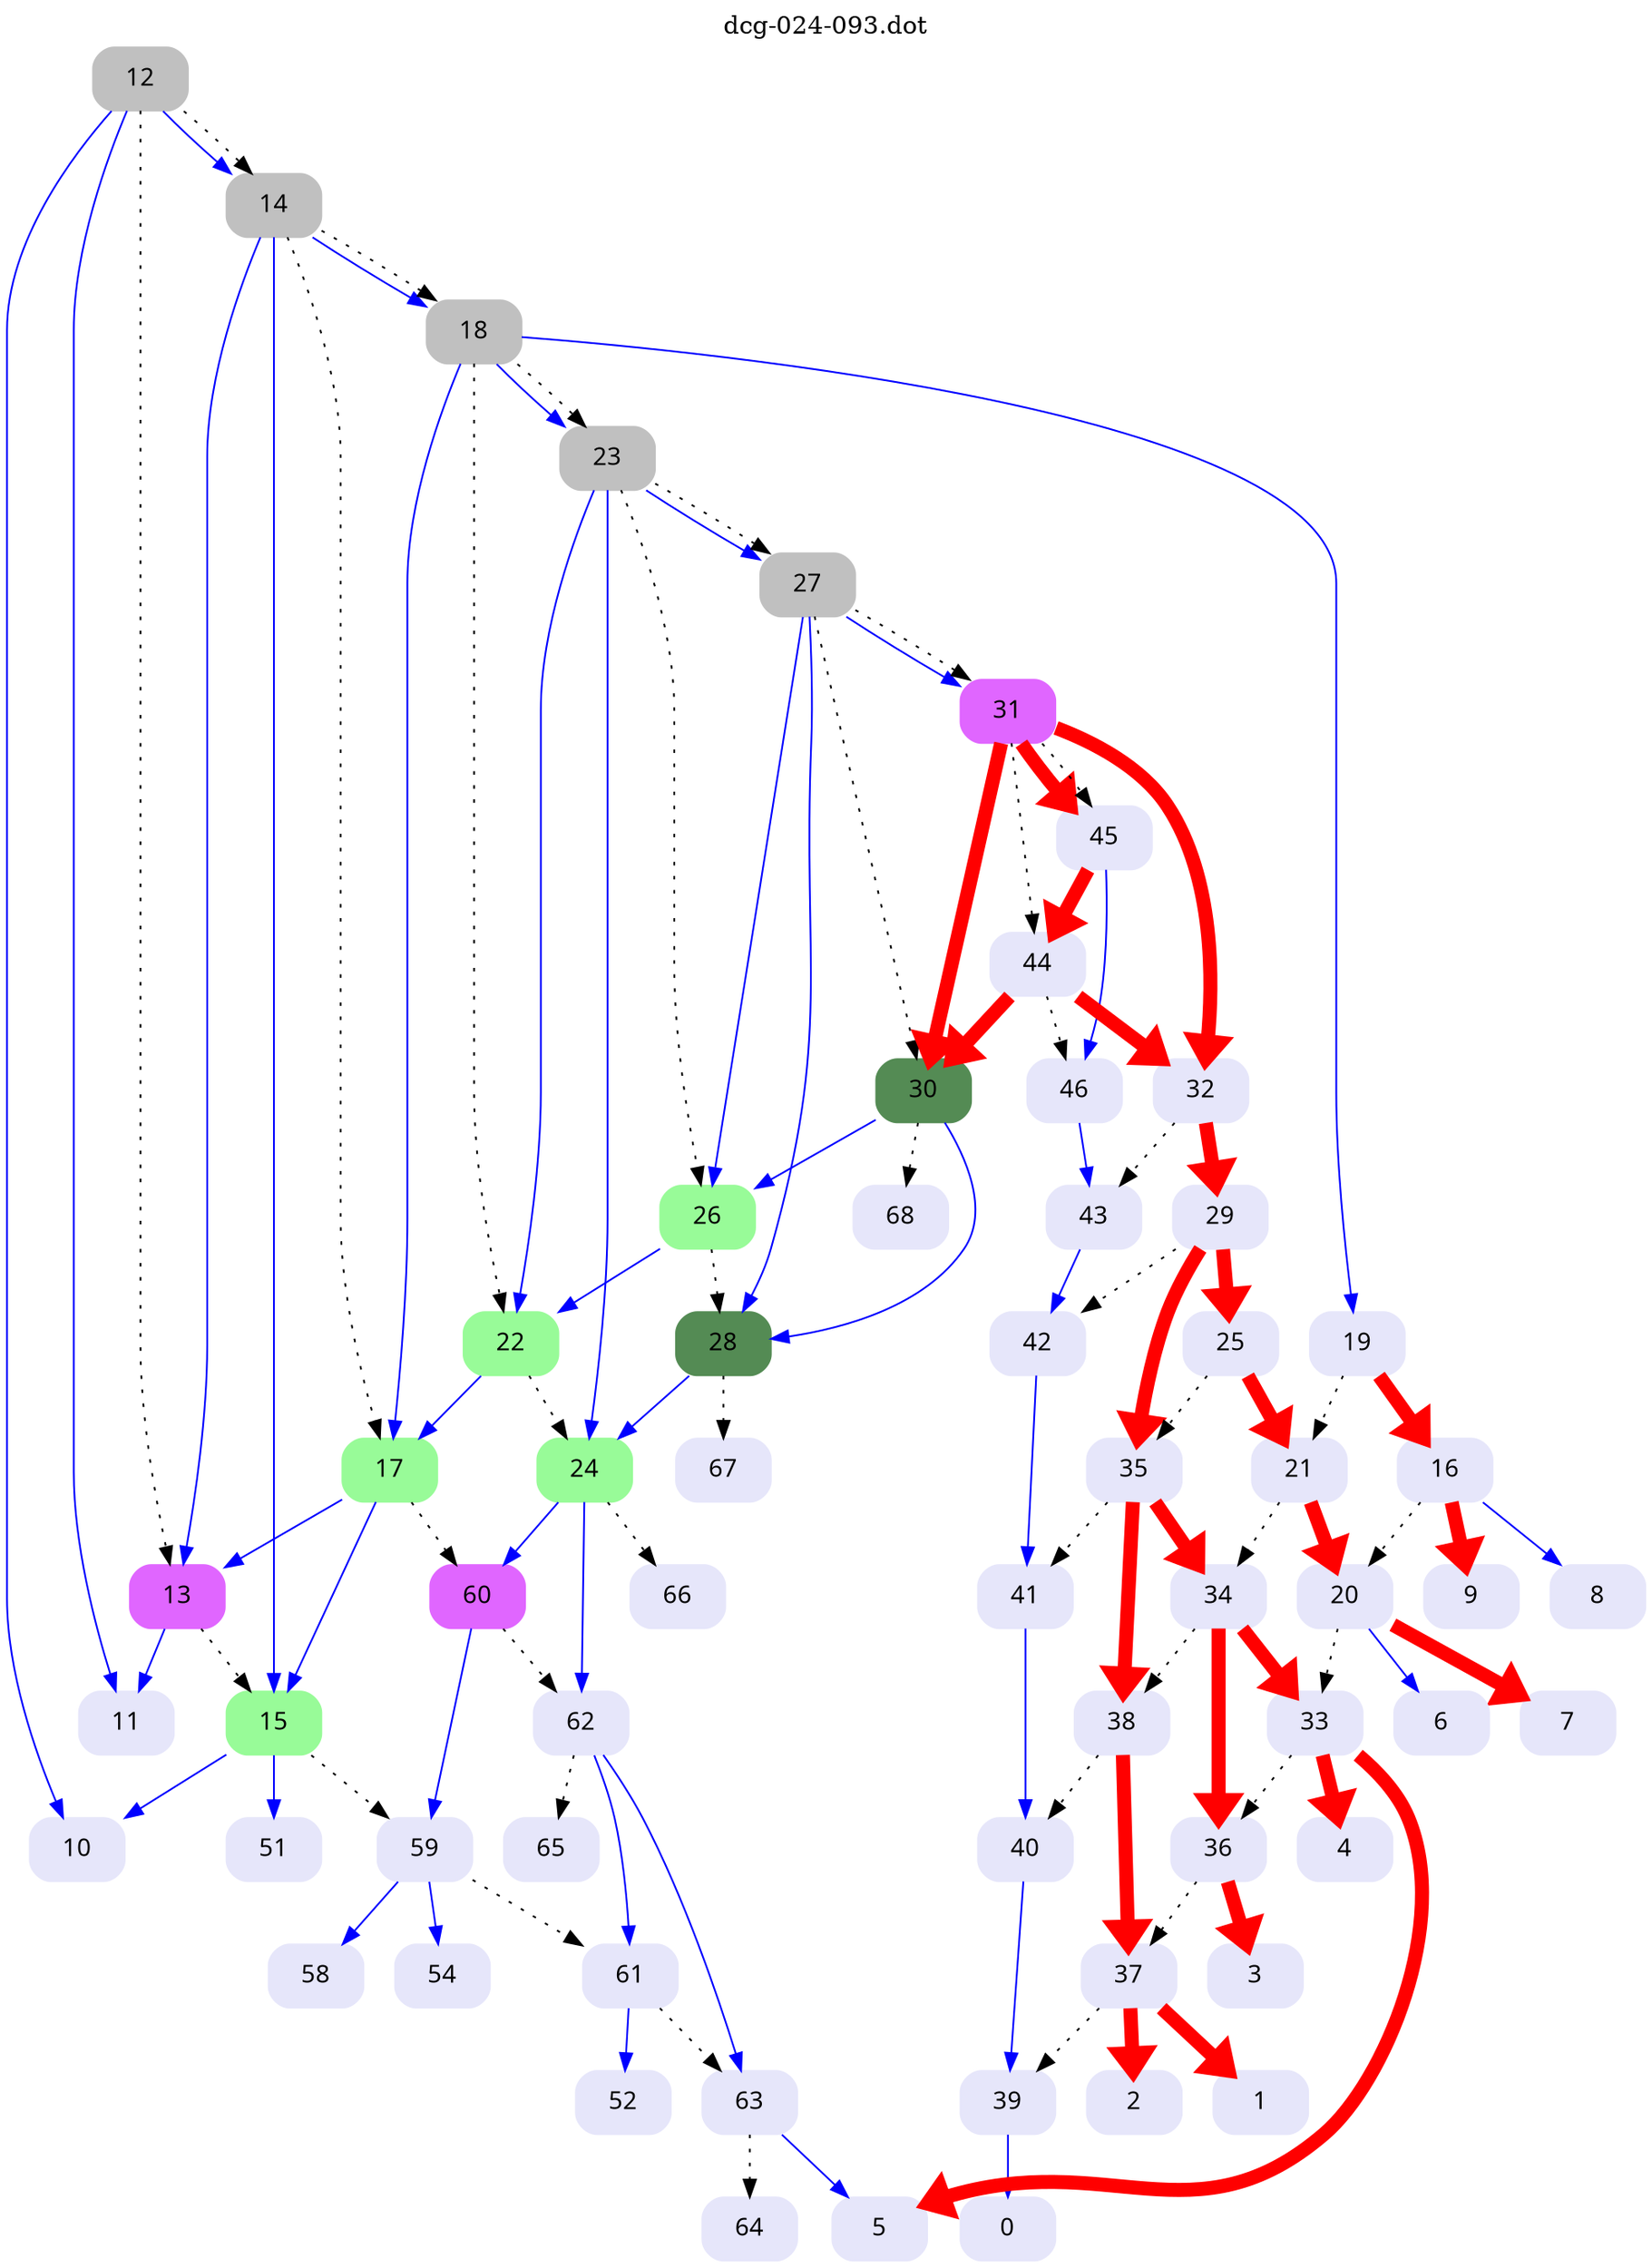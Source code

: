 digraph dcg_24 {
  labelloc="t";
  label="dcg-024-093.dot";
  node [fontname="sans-serif"];
  node [shape=box style="rounded,filled"];
  n12 [label="12" color=grey];
  n12 -> n11 [color=blue penwidth=1];
  n12 -> n10 [color=blue penwidth=1];
  n12 -> n14 [color=blue penwidth=1];
  n12 -> n13 [style=dotted,label=""];
  n12 -> n14 [style=dotted,label=""];
  n14 [label="14" color=grey];
  n14 -> n13 [color=blue penwidth=1];
  n14 -> n15 [color=blue penwidth=1];
  n14 -> n18 [color=blue penwidth=1];
  n14 -> n17 [style=dotted,label=""];
  n14 -> n18 [style=dotted,label=""];
  n18 [label="18" color=grey];
  n18 -> n17 [color=blue penwidth=1];
  n18 -> n19 [color=blue penwidth=1];
  n18 -> n23 [color=blue penwidth=1];
  n18 -> n22 [style=dotted,label=""];
  n18 -> n23 [style=dotted,label=""];
  n23 [label="23" color=grey];
  n23 -> n22 [color=blue penwidth=1];
  n23 -> n24 [color=blue penwidth=1];
  n23 -> n27 [color=blue penwidth=1];
  n23 -> n26 [style=dotted,label=""];
  n23 -> n27 [style=dotted,label=""];
  n27 [label="27" color=grey];
  n27 -> n26 [color=blue penwidth=1];
  n27 -> n28 [color=blue penwidth=1];
  n27 -> n31 [color=blue penwidth=1];
  n27 -> n30 [style=dotted,label=""];
  n27 -> n31 [style=dotted,label=""];
  n31 [label="31" color=mediumorchid1];
  n31 -> n30 [color=red penwidth=8];
  n31 -> n32 [color=red penwidth=8];
  n31 -> n45 [color=red penwidth=8];
  n31 -> n44 [style=dotted,label=""];
  n31 -> n45 [style=dotted,label=""];
  n45 [label="45" color=lavender];
  n45 -> n44 [color=red penwidth=8];
  n45 -> n46 [color=blue penwidth=1];
  n46 [label="46" color=lavender];
  n46 -> n43 [color=blue penwidth=1];
  n43 [label="43" color=lavender];
  n43 -> n42 [color=blue penwidth=1];
  n42 [label="42" color=lavender];
  n42 -> n41 [color=blue penwidth=1];
  n41 [label="41" color=lavender];
  n41 -> n40 [color=blue penwidth=1];
  n40 [label="40" color=lavender];
  n40 -> n39 [color=blue penwidth=1];
  n39 [label="39" color=lavender];
  n39 -> n0 [color=blue penwidth=1];
  n0 [label="0" color=lavender];
  n44 [label="44" color=lavender];
  n44 -> n30 [color=red penwidth=8];
  n44 -> n32 [color=red penwidth=8];
  n44 -> n46 [style=dotted,label=""];
  n32 [label="32" color=lavender];
  n32 -> n29 [color=red penwidth=8];
  n32 -> n43 [style=dotted,label=""];
  n29 [label="29" color=lavender];
  n29 -> n25 [color=red penwidth=8];
  n29 -> n35 [color=red penwidth=8];
  n29 -> n42 [style=dotted,label=""];
  n35 [label="35" color=lavender];
  n35 -> n34 [color=red penwidth=8];
  n35 -> n38 [color=red penwidth=8];
  n35 -> n41 [style=dotted,label=""];
  n38 [label="38" color=lavender];
  n38 -> n37 [color=red penwidth=8];
  n38 -> n40 [style=dotted,label=""];
  n37 [label="37" color=lavender];
  n37 -> n2 [color=red penwidth=8];
  n37 -> n1 [color=red penwidth=8];
  n37 -> n39 [style=dotted,label=""];
  n1 [label="1" color=lavender];
  n2 [label="2" color=lavender];
  n34 [label="34" color=lavender];
  n34 -> n33 [color=red penwidth=8];
  n34 -> n36 [color=red penwidth=8];
  n34 -> n38 [style=dotted,label=""];
  n36 [label="36" color=lavender];
  n36 -> n3 [color=red penwidth=8];
  n36 -> n37 [style=dotted,label=""];
  n3 [label="3" color=lavender];
  n33 [label="33" color=lavender];
  n33 -> n5 [color=red penwidth=8];
  n33 -> n4 [color=red penwidth=8];
  n33 -> n36 [style=dotted,label=""];
  n4 [label="4" color=lavender];
  n5 [label="5" color=lavender];
  n25 [label="25" color=lavender];
  n25 -> n21 [color=red penwidth=8];
  n25 -> n35 [style=dotted,label=""];
  n21 [label="21" color=lavender];
  n21 -> n20 [color=red penwidth=8];
  n21 -> n34 [style=dotted,label=""];
  n20 [label="20" color=lavender];
  n20 -> n7 [color=red penwidth=8];
  n20 -> n6 [color=blue penwidth=1];
  n20 -> n33 [style=dotted,label=""];
  n6 [label="6" color=lavender];
  n7 [label="7" color=lavender];
  n30 [label="30" color=palegreen4];
  n30 -> n26 [color=blue penwidth=1];
  n30 -> n28 [color=blue penwidth=1];
  n30 -> n68 [style=dotted,label=""];
  n28 [label="28" color=palegreen4];
  n28 -> n24 [color=blue penwidth=1];
  n28 -> n67 [style=dotted,label=""];
  n24 [label="24" color=palegreen];
  n24 -> n60 [color=blue penwidth=1];
  n24 -> n62 [color=blue penwidth=1];
  n24 -> n66 [style=dotted,label=""];
  n62 [label="62" color=lavender];
  n62 -> n61 [color=blue penwidth=1];
  n62 -> n63 [color=blue penwidth=1];
  n62 -> n65 [style=dotted,label=""];
  n63 [label="63" color=lavender];
  n63 -> n5 [color=blue penwidth=1];
  n63 -> n64 [style=dotted,label=""];
  n64 [label="64" color=lavender];
  n61 [label="61" color=lavender];
  n61 -> n52 [color=blue penwidth=1];
  n61 -> n63 [style=dotted,label=""];
  n52 [label="52" color=lavender];
  n65 [label="65" color=lavender];
  n60 [label="60" color=mediumorchid1];
  n60 -> n59 [color=blue penwidth=1];
  n60 -> n62 [style=dotted,label=""];
  n59 [label="59" color=lavender];
  n59 -> n58 [color=blue penwidth=1];
  n59 -> n54 [color=blue penwidth=1];
  n59 -> n61 [style=dotted,label=""];
  n54 [label="54" color=lavender];
  n58 [label="58" color=lavender];
  n66 [label="66" color=lavender];
  n67 [label="67" color=lavender];
  n26 [label="26" color=palegreen];
  n26 -> n22 [color=blue penwidth=1];
  n26 -> n28 [style=dotted,label=""];
  n22 [label="22" color=palegreen];
  n22 -> n17 [color=blue penwidth=1];
  n22 -> n24 [style=dotted,label=""];
  n17 [label="17" color=palegreen];
  n17 -> n13 [color=blue penwidth=1];
  n17 -> n15 [color=blue penwidth=1];
  n17 -> n60 [style=dotted,label=""];
  n15 [label="15" color=palegreen];
  n15 -> n10 [color=blue penwidth=1];
  n15 -> n51 [color=blue penwidth=1];
  n15 -> n59 [style=dotted,label=""];
  n51 [label="51" color=lavender];
  n10 [label="10" color=lavender];
  n13 [label="13" color=mediumorchid1];
  n13 -> n11 [color=blue penwidth=1];
  n13 -> n15 [style=dotted,label=""];
  n11 [label="11" color=lavender];
  n68 [label="68" color=lavender];
  n19 [label="19" color=lavender];
  n19 -> n16 [color=red penwidth=8];
  n19 -> n21 [style=dotted,label=""];
  n16 [label="16" color=lavender];
  n16 -> n9 [color=red penwidth=8];
  n16 -> n8 [color=blue penwidth=1];
  n16 -> n20 [style=dotted,label=""];
  n8 [label="8" color=lavender];
  n9 [label="9" color=lavender];
}
